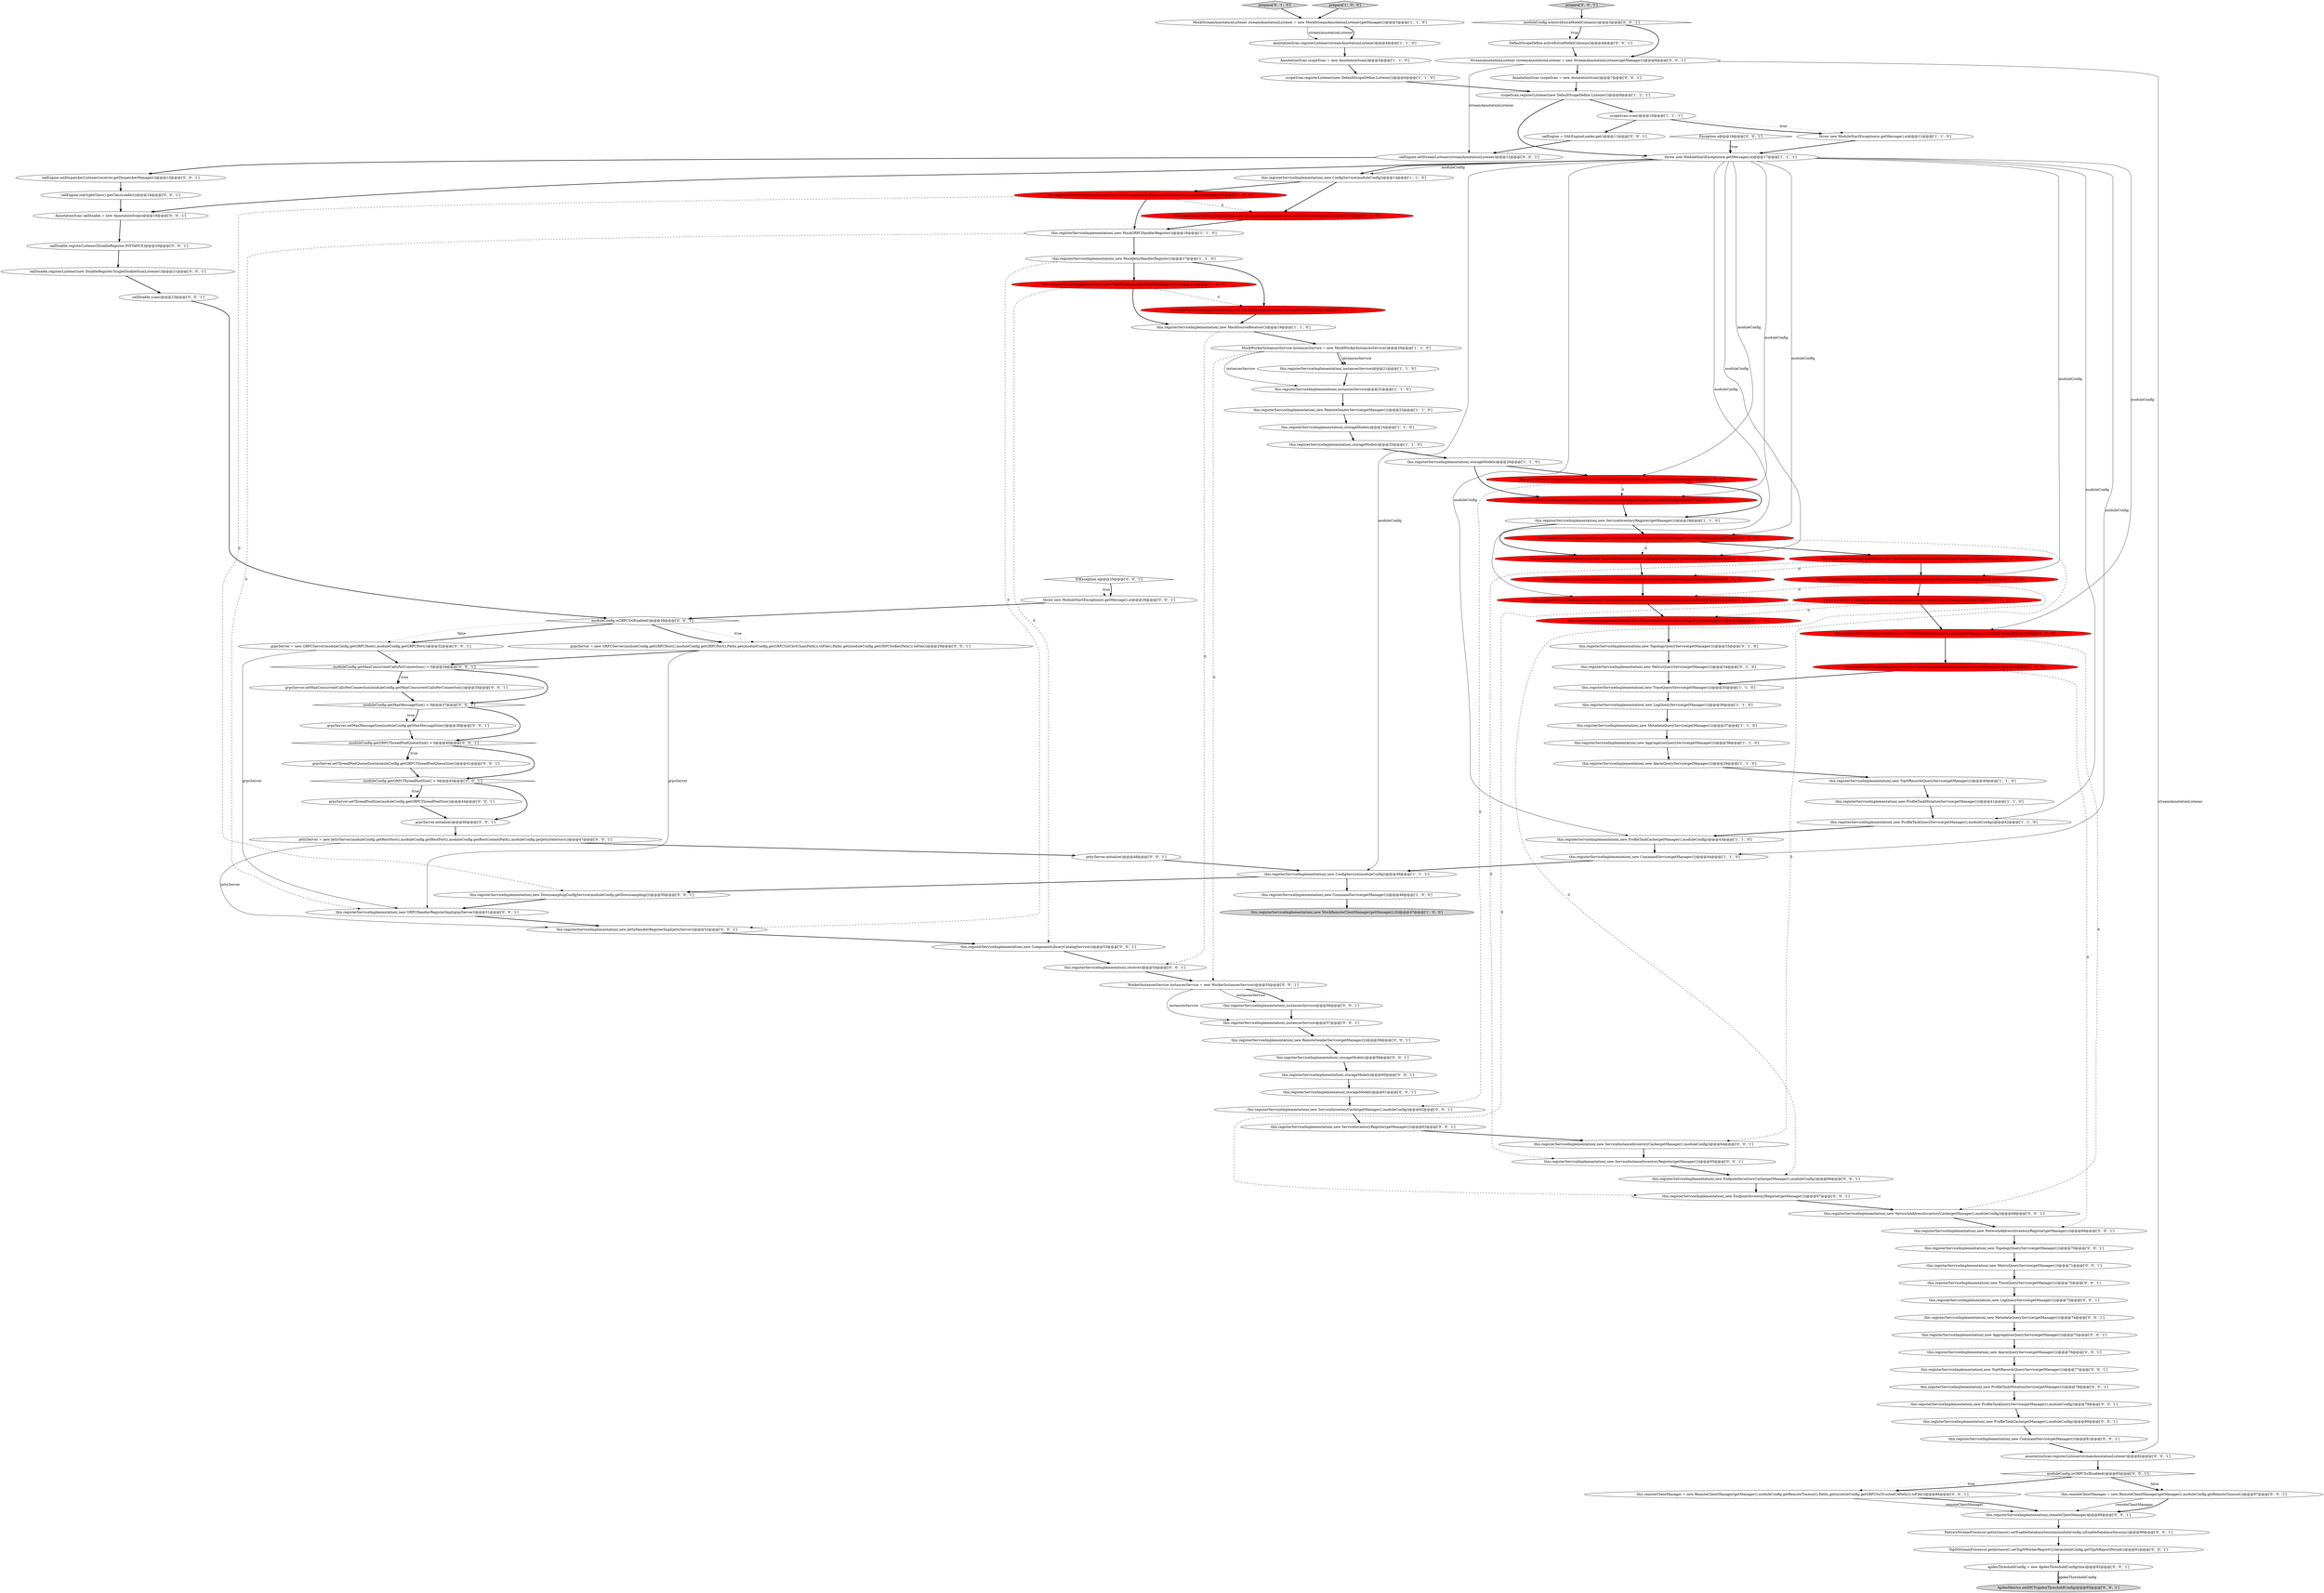 digraph {
61 [style = filled, label = "WorkerInstancesService instancesService = new WorkerInstancesService()@@@55@@@['0', '0', '1']", fillcolor = white, shape = ellipse image = "AAA0AAABBB3BBB"];
45 [style = filled, label = "this.registerServiceImplementation(,new TopologyQueryService(getManager()))@@@33@@@['0', '1', '0']", fillcolor = white, shape = ellipse image = "AAA0AAABBB2BBB"];
120 [style = filled, label = "prepare['0', '0', '1']", fillcolor = lightgray, shape = diamond image = "AAA0AAABBB3BBB"];
65 [style = filled, label = "IOException e@@@25@@@['0', '0', '1']", fillcolor = white, shape = diamond image = "AAA0AAABBB3BBB"];
6 [style = filled, label = "AnnotationScan scopeScan = new AnnotationScan()@@@5@@@['1', '1', '0']", fillcolor = white, shape = ellipse image = "AAA0AAABBB1BBB"];
87 [style = filled, label = "oalEngine = OALEngineLoader.get()@@@11@@@['0', '0', '1']", fillcolor = white, shape = ellipse image = "AAA0AAABBB3BBB"];
36 [style = filled, label = "this.registerServiceImplementation(,new MockRemoteClientManager(getManager(),0))@@@47@@@['1', '0', '0']", fillcolor = lightgray, shape = ellipse image = "AAA0AAABBB1BBB"];
26 [style = filled, label = "this.registerServiceImplementation(,new MetadataQueryService(getManager()))@@@37@@@['1', '1', '0']", fillcolor = white, shape = ellipse image = "AAA0AAABBB1BBB"];
93 [style = filled, label = "grpcServer.initialize()@@@46@@@['0', '0', '1']", fillcolor = white, shape = ellipse image = "AAA0AAABBB3BBB"];
25 [style = filled, label = "this.registerServiceImplementation(,new ConfigService(moduleConfig))@@@49@@@['1', '1', '1']", fillcolor = white, shape = ellipse image = "AAA0AAABBB1BBB"];
77 [style = filled, label = "this.registerServiceImplementation(,new TraceQueryService(getManager()))@@@72@@@['0', '0', '1']", fillcolor = white, shape = ellipse image = "AAA0AAABBB3BBB"];
117 [style = filled, label = "grpcServer = new GRPCServer(moduleConfig.getGRPCHost(),moduleConfig.getGRPCPort(),Paths.get(moduleConfig.getGRPCSslCertChainPath()).toFile(),Paths.get(moduleConfig.getGRPCSslKeyPath()).toFile())@@@29@@@['0', '0', '1']", fillcolor = white, shape = ellipse image = "AAA0AAABBB3BBB"];
103 [style = filled, label = "this.remoteClientManager = new RemoteClientManager(getManager(),moduleConfig.getRemoteTimeout(),Paths.get(moduleConfig.getGRPCSslTrustedCAPath()).toFile())@@@84@@@['0', '0', '1']", fillcolor = white, shape = ellipse image = "AAA0AAABBB3BBB"];
119 [style = filled, label = "annotationScan.registerListener(streamAnnotationListener)@@@82@@@['0', '0', '1']", fillcolor = white, shape = ellipse image = "AAA0AAABBB3BBB"];
55 [style = filled, label = "this.registerServiceImplementation(,new ServiceInstanceInventoryCache(getManager(),moduleConfig))@@@64@@@['0', '0', '1']", fillcolor = white, shape = ellipse image = "AAA0AAABBB3BBB"];
92 [style = filled, label = "this.registerServiceImplementation(,new DownsamplingConfigService(moduleConfig.getDownsampling()))@@@50@@@['0', '0', '1']", fillcolor = white, shape = ellipse image = "AAA0AAABBB3BBB"];
112 [style = filled, label = "this.registerServiceImplementation(,new EndpointInventoryCache(getManager(),moduleConfig))@@@66@@@['0', '0', '1']", fillcolor = white, shape = ellipse image = "AAA0AAABBB3BBB"];
71 [style = filled, label = "moduleConfig.isActiveExtraModelColumns()@@@3@@@['0', '0', '1']", fillcolor = white, shape = diamond image = "AAA0AAABBB3BBB"];
41 [style = filled, label = "this.registerServiceImplementation(,storageModels)@@@24@@@['1', '1', '0']", fillcolor = white, shape = ellipse image = "AAA0AAABBB1BBB"];
8 [style = filled, label = "this.registerServiceImplementation(,new MockJettyHandlerRegister())@@@17@@@['1', '1', '0']", fillcolor = white, shape = ellipse image = "AAA0AAABBB1BBB"];
14 [style = filled, label = "this.registerServiceImplementation(,new RemoteSenderService(getManager()))@@@23@@@['1', '1', '0']", fillcolor = white, shape = ellipse image = "AAA0AAABBB1BBB"];
38 [style = filled, label = "scopeScan.registerListener(new DefaultScopeDefine.Listener())@@@8@@@['1', '1', '1']", fillcolor = white, shape = ellipse image = "AAA0AAABBB1BBB"];
99 [style = filled, label = "throw new ModuleStartException(e.getMessage(),e)@@@26@@@['0', '0', '1']", fillcolor = white, shape = ellipse image = "AAA0AAABBB3BBB"];
53 [style = filled, label = "this.registerServiceImplementation(,new CommandService(getManager()))@@@81@@@['0', '0', '1']", fillcolor = white, shape = ellipse image = "AAA0AAABBB3BBB"];
95 [style = filled, label = "this.registerServiceImplementation(,remoteClientManager)@@@89@@@['0', '0', '1']", fillcolor = white, shape = ellipse image = "AAA0AAABBB3BBB"];
113 [style = filled, label = "jettyServer.initialize()@@@48@@@['0', '0', '1']", fillcolor = white, shape = ellipse image = "AAA0AAABBB3BBB"];
122 [style = filled, label = "moduleConfig.getGRPCThreadPoolSize() > 0@@@43@@@['0', '0', '1']", fillcolor = white, shape = diamond image = "AAA0AAABBB3BBB"];
40 [style = filled, label = "this.registerServiceImplementation(,new LogQueryService(getManager()))@@@36@@@['1', '1', '0']", fillcolor = white, shape = ellipse image = "AAA0AAABBB1BBB"];
66 [style = filled, label = "apdexThresholdConfig = new ApdexThresholdConfig(this)@@@92@@@['0', '0', '1']", fillcolor = white, shape = ellipse image = "AAA0AAABBB3BBB"];
105 [style = filled, label = "this.registerServiceImplementation(,new EndpointInventoryRegister(getManager()))@@@67@@@['0', '0', '1']", fillcolor = white, shape = ellipse image = "AAA0AAABBB3BBB"];
60 [style = filled, label = "oalDisable.registerListener(new DisableRegister.SingleDisableScanListener())@@@21@@@['0', '0', '1']", fillcolor = white, shape = ellipse image = "AAA0AAABBB3BBB"];
108 [style = filled, label = "moduleConfig.getMaxConcurrentCallsPerConnection() > 0@@@34@@@['0', '0', '1']", fillcolor = white, shape = diamond image = "AAA0AAABBB3BBB"];
43 [style = filled, label = "this.registerServiceImplementation(,new ServiceInstanceInventoryRegister(getManager()))@@@30@@@['0', '1', '0']", fillcolor = red, shape = ellipse image = "AAA1AAABBB2BBB"];
11 [style = filled, label = "scopeScan.scan()@@@10@@@['1', '1', '1']", fillcolor = white, shape = ellipse image = "AAA0AAABBB1BBB"];
78 [style = filled, label = "this.registerServiceImplementation(,new AggregationQueryService(getManager()))@@@75@@@['0', '0', '1']", fillcolor = white, shape = ellipse image = "AAA0AAABBB3BBB"];
88 [style = filled, label = "this.registerServiceImplementation(,new AlarmQueryService(getManager()))@@@76@@@['0', '0', '1']", fillcolor = white, shape = ellipse image = "AAA0AAABBB3BBB"];
107 [style = filled, label = "DefaultScopeDefine.activeExtraModelColumns()@@@4@@@['0', '0', '1']", fillcolor = white, shape = ellipse image = "AAA0AAABBB3BBB"];
79 [style = filled, label = "this.registerServiceImplementation(,new TopologyQueryService(getManager()))@@@70@@@['0', '0', '1']", fillcolor = white, shape = ellipse image = "AAA0AAABBB3BBB"];
17 [style = filled, label = "scopeScan.registerListener(new DefaultScopeDefine.Listener())@@@6@@@['1', '1', '0']", fillcolor = white, shape = ellipse image = "AAA0AAABBB1BBB"];
21 [style = filled, label = "throw new ModuleStartException(e.getMessage(),e)@@@11@@@['1', '1', '0']", fillcolor = white, shape = ellipse image = "AAA0AAABBB1BBB"];
73 [style = filled, label = "this.registerServiceImplementation(,new ServiceInstanceInventoryRegister(getManager()))@@@65@@@['0', '0', '1']", fillcolor = white, shape = ellipse image = "AAA0AAABBB3BBB"];
110 [style = filled, label = "this.registerServiceImplementation(,new LogQueryService(getManager()))@@@73@@@['0', '0', '1']", fillcolor = white, shape = ellipse image = "AAA0AAABBB3BBB"];
4 [style = filled, label = "this.registerServiceImplementation(,new EndpointInventoryRegister(getManager()))@@@32@@@['1', '0', '0']", fillcolor = red, shape = ellipse image = "AAA1AAABBB1BBB"];
111 [style = filled, label = "ApdexMetrics.setDICT(apdexThresholdConfig)@@@93@@@['0', '0', '1']", fillcolor = lightgray, shape = ellipse image = "AAA0AAABBB3BBB"];
63 [style = filled, label = "TopNStreamProcessor.getInstance().setTopNWorkerReportCycle(moduleConfig.getTopNReportPeriod())@@@91@@@['0', '0', '1']", fillcolor = white, shape = ellipse image = "AAA0AAABBB3BBB"];
115 [style = filled, label = "this.registerServiceImplementation(,new TopNRecordsQueryService(getManager()))@@@77@@@['0', '0', '1']", fillcolor = white, shape = ellipse image = "AAA0AAABBB3BBB"];
74 [style = filled, label = "this.registerServiceImplementation(,new MetadataQueryService(getManager()))@@@74@@@['0', '0', '1']", fillcolor = white, shape = ellipse image = "AAA0AAABBB3BBB"];
44 [style = filled, label = "this.registerServiceImplementation(,new ServiceInventoryCache(getManager(),moduleConfig))@@@27@@@['0', '1', '0']", fillcolor = red, shape = ellipse image = "AAA1AAABBB2BBB"];
22 [style = filled, label = "prepare['1', '0', '0']", fillcolor = lightgray, shape = diamond image = "AAA0AAABBB1BBB"];
82 [style = filled, label = "grpcServer.setThreadPoolQueueSize(moduleConfig.getGRPCThreadPoolQueueSize())@@@41@@@['0', '0', '1']", fillcolor = white, shape = ellipse image = "AAA0AAABBB3BBB"];
86 [style = filled, label = "this.registerServiceImplementation(,new GRPCHandlerRegisterImpl(grpcServer))@@@51@@@['0', '0', '1']", fillcolor = white, shape = ellipse image = "AAA0AAABBB3BBB"];
100 [style = filled, label = "this.registerServiceImplementation(,receiver)@@@54@@@['0', '0', '1']", fillcolor = white, shape = ellipse image = "AAA0AAABBB3BBB"];
18 [style = filled, label = "this.registerServiceImplementation(,new NetworkAddressInventoryCache(getManager(),moduleConfig))@@@33@@@['1', '0', '0']", fillcolor = red, shape = ellipse image = "AAA1AAABBB1BBB"];
15 [style = filled, label = "this.registerServiceImplementation(,new ProfileTaskMutationService(getManager()))@@@41@@@['1', '1', '0']", fillcolor = white, shape = ellipse image = "AAA0AAABBB1BBB"];
33 [style = filled, label = "this.registerServiceImplementation(,new AlarmQueryService(getManager()))@@@39@@@['1', '1', '0']", fillcolor = white, shape = ellipse image = "AAA0AAABBB1BBB"];
114 [style = filled, label = "this.registerServiceImplementation(,storageModels)@@@61@@@['0', '0', '1']", fillcolor = white, shape = ellipse image = "AAA0AAABBB3BBB"];
104 [style = filled, label = "this.registerServiceImplementation(,storageModels)@@@60@@@['0', '0', '1']", fillcolor = white, shape = ellipse image = "AAA0AAABBB3BBB"];
91 [style = filled, label = "StreamAnnotationListener streamAnnotationListener = new StreamAnnotationListener(getManager())@@@6@@@['0', '0', '1']", fillcolor = white, shape = ellipse image = "AAA0AAABBB3BBB"];
54 [style = filled, label = "this.registerServiceImplementation(,new ServiceInventoryCache(getManager(),moduleConfig))@@@62@@@['0', '0', '1']", fillcolor = white, shape = ellipse image = "AAA0AAABBB3BBB"];
97 [style = filled, label = "Exception e@@@16@@@['0', '0', '1']", fillcolor = white, shape = diamond image = "AAA0AAABBB3BBB"];
46 [style = filled, label = "this.registerServiceImplementation(,new NetworkAddressInventoryRegister(getManager()))@@@32@@@['0', '1', '0']", fillcolor = red, shape = ellipse image = "AAA1AAABBB2BBB"];
50 [style = filled, label = "this.registerServiceImplementation(,new DownsamplingConfigService(Collections.emptyList()))@@@15@@@['0', '1', '0']", fillcolor = red, shape = ellipse image = "AAA1AAABBB2BBB"];
19 [style = filled, label = "this.registerServiceImplementation(,new CommandService(getManager()))@@@44@@@['1', '1', '0']", fillcolor = white, shape = ellipse image = "AAA0AAABBB1BBB"];
5 [style = filled, label = "this.registerServiceImplementation(,new MockGRPCHandlerRegister())@@@16@@@['1', '1', '0']", fillcolor = white, shape = ellipse image = "AAA0AAABBB1BBB"];
28 [style = filled, label = "this.registerServiceImplementation(,new ServiceInventoryRegister(getManager()))@@@28@@@['1', '1', '0']", fillcolor = white, shape = ellipse image = "AAA0AAABBB1BBB"];
29 [style = filled, label = "this.registerServiceImplementation(,new NetworkAddressInventoryRegister(getManager()))@@@34@@@['1', '0', '0']", fillcolor = red, shape = ellipse image = "AAA1AAABBB1BBB"];
37 [style = filled, label = "this.registerServiceImplementation(,instancesService)@@@21@@@['1', '1', '0']", fillcolor = white, shape = ellipse image = "AAA0AAABBB1BBB"];
123 [style = filled, label = "AnnotationScan scopeScan = new AnnotationScan()@@@7@@@['0', '0', '1']", fillcolor = white, shape = ellipse image = "AAA0AAABBB3BBB"];
75 [style = filled, label = "oalEngine.setDispatcherListener(receiver.getDispatcherManager())@@@13@@@['0', '0', '1']", fillcolor = white, shape = ellipse image = "AAA0AAABBB3BBB"];
80 [style = filled, label = "this.remoteClientManager = new RemoteClientManager(getManager(),moduleConfig.getRemoteTimeout())@@@87@@@['0', '0', '1']", fillcolor = white, shape = ellipse image = "AAA0AAABBB3BBB"];
98 [style = filled, label = "grpcServer.setMaxMessageSize(moduleConfig.getMaxMessageSize())@@@38@@@['0', '0', '1']", fillcolor = white, shape = ellipse image = "AAA0AAABBB3BBB"];
13 [style = filled, label = "throw new ModuleStartException(e.getMessage(),e)@@@17@@@['1', '1', '1']", fillcolor = white, shape = ellipse image = "AAA0AAABBB1BBB"];
89 [style = filled, label = "this.registerServiceImplementation(,new RemoteSenderService(getManager()))@@@58@@@['0', '0', '1']", fillcolor = white, shape = ellipse image = "AAA0AAABBB3BBB"];
69 [style = filled, label = "moduleConfig.isGRPCSslEnabled()@@@83@@@['0', '0', '1']", fillcolor = white, shape = diamond image = "AAA0AAABBB3BBB"];
64 [style = filled, label = "this.registerServiceImplementation(,new ProfileTaskCache(getManager(),moduleConfig))@@@80@@@['0', '0', '1']", fillcolor = white, shape = ellipse image = "AAA0AAABBB3BBB"];
49 [style = filled, label = "this.registerServiceImplementation(,new MockComponentLibraryCatalogService())@@@18@@@['0', '1', '0']", fillcolor = red, shape = ellipse image = "AAA1AAABBB2BBB"];
102 [style = filled, label = "moduleConfig.getMaxMessageSize() > 0@@@37@@@['0', '0', '1']", fillcolor = white, shape = diamond image = "AAA0AAABBB3BBB"];
1 [style = filled, label = "this.registerServiceImplementation(,new ServiceInstanceInventoryCache(getManager(),moduleConfig))@@@29@@@['1', '0', '0']", fillcolor = red, shape = ellipse image = "AAA1AAABBB1BBB"];
106 [style = filled, label = "this.registerServiceImplementation(,new JettyHandlerRegisterImpl(jettyServer))@@@52@@@['0', '0', '1']", fillcolor = white, shape = ellipse image = "AAA0AAABBB3BBB"];
3 [style = filled, label = "this.registerServiceImplementation(,new DownsamplingConfigService(Collections.emptyList()))@@@15@@@['1', '0', '0']", fillcolor = red, shape = ellipse image = "AAA1AAABBB1BBB"];
2 [style = filled, label = "MockStreamAnnotationListener streamAnnotationListener = new MockStreamAnnotationListener(getManager())@@@3@@@['1', '1', '0']", fillcolor = white, shape = ellipse image = "AAA0AAABBB1BBB"];
85 [style = filled, label = "grpcServer = new GRPCServer(moduleConfig.getGRPCHost(),moduleConfig.getGRPCPort())@@@32@@@['0', '0', '1']", fillcolor = white, shape = ellipse image = "AAA0AAABBB3BBB"];
109 [style = filled, label = "moduleConfig.getGRPCThreadPoolQueueSize() > 0@@@40@@@['0', '0', '1']", fillcolor = white, shape = diamond image = "AAA0AAABBB3BBB"];
39 [style = filled, label = "this.registerServiceImplementation(,new MockComponentLibraryCatalogService())@@@18@@@['1', '0', '0']", fillcolor = red, shape = ellipse image = "AAA1AAABBB1BBB"];
62 [style = filled, label = "this.registerServiceImplementation(,new ServiceInventoryRegister(getManager()))@@@63@@@['0', '0', '1']", fillcolor = white, shape = ellipse image = "AAA0AAABBB3BBB"];
23 [style = filled, label = "this.registerServiceImplementation(,new TopNRecordsQueryService(getManager()))@@@40@@@['1', '1', '0']", fillcolor = white, shape = ellipse image = "AAA0AAABBB1BBB"];
47 [style = filled, label = "this.registerServiceImplementation(,new MetricQueryService(getManager()))@@@34@@@['0', '1', '0']", fillcolor = white, shape = ellipse image = "AAA0AAABBB2BBB"];
56 [style = filled, label = "this.registerServiceImplementation(,new NetworkAddressInventoryRegister(getManager()))@@@69@@@['0', '0', '1']", fillcolor = white, shape = ellipse image = "AAA0AAABBB3BBB"];
24 [style = filled, label = "MockWorkerInstancesService instancesService = new MockWorkerInstancesService()@@@20@@@['1', '1', '0']", fillcolor = white, shape = ellipse image = "AAA0AAABBB1BBB"];
31 [style = filled, label = "this.registerServiceImplementation(,new MockSourceReceiver())@@@19@@@['1', '1', '0']", fillcolor = white, shape = ellipse image = "AAA0AAABBB1BBB"];
84 [style = filled, label = "this.registerServiceImplementation(,new ProfileTaskMutationService(getManager()))@@@78@@@['0', '0', '1']", fillcolor = white, shape = ellipse image = "AAA0AAABBB3BBB"];
90 [style = filled, label = "this.registerServiceImplementation(,storageModels)@@@59@@@['0', '0', '1']", fillcolor = white, shape = ellipse image = "AAA0AAABBB3BBB"];
68 [style = filled, label = "this.registerServiceImplementation(,new NetworkAddressInventoryCache(getManager(),moduleConfig))@@@68@@@['0', '0', '1']", fillcolor = white, shape = ellipse image = "AAA0AAABBB3BBB"];
12 [style = filled, label = "this.registerServiceImplementation(,instancesService)@@@22@@@['1', '1', '0']", fillcolor = white, shape = ellipse image = "AAA0AAABBB1BBB"];
70 [style = filled, label = "oalEngine.start(getClass().getClassLoader())@@@14@@@['0', '0', '1']", fillcolor = white, shape = ellipse image = "AAA0AAABBB3BBB"];
57 [style = filled, label = "this.registerServiceImplementation(,new ProfileTaskQueryService(getManager(),moduleConfig))@@@79@@@['0', '0', '1']", fillcolor = white, shape = ellipse image = "AAA0AAABBB3BBB"];
67 [style = filled, label = "AnnotationScan oalDisable = new AnnotationScan()@@@19@@@['0', '0', '1']", fillcolor = white, shape = ellipse image = "AAA0AAABBB3BBB"];
35 [style = filled, label = "this.registerServiceImplementation(,new AggregationQueryService(getManager()))@@@38@@@['1', '1', '0']", fillcolor = white, shape = ellipse image = "AAA0AAABBB1BBB"];
48 [style = filled, label = "this.registerServiceImplementation(,new NetworkAddressInventoryCache(getManager(),moduleConfig))@@@31@@@['0', '1', '0']", fillcolor = red, shape = ellipse image = "AAA1AAABBB2BBB"];
94 [style = filled, label = "moduleConfig.isGRPCSslEnabled()@@@28@@@['0', '0', '1']", fillcolor = white, shape = diamond image = "AAA0AAABBB3BBB"];
101 [style = filled, label = "oalDisable.scan()@@@23@@@['0', '0', '1']", fillcolor = white, shape = ellipse image = "AAA0AAABBB3BBB"];
20 [style = filled, label = "this.registerServiceImplementation(,new ProfileTaskCache(getManager(),moduleConfig))@@@43@@@['1', '1', '0']", fillcolor = white, shape = ellipse image = "AAA0AAABBB1BBB"];
118 [style = filled, label = "this.registerServiceImplementation(,instancesService)@@@57@@@['0', '0', '1']", fillcolor = white, shape = ellipse image = "AAA0AAABBB3BBB"];
30 [style = filled, label = "annotationScan.registerListener(streamAnnotationListener)@@@4@@@['1', '1', '0']", fillcolor = white, shape = ellipse image = "AAA0AAABBB1BBB"];
116 [style = filled, label = "this.registerServiceImplementation(,instancesService)@@@56@@@['0', '0', '1']", fillcolor = white, shape = ellipse image = "AAA0AAABBB3BBB"];
72 [style = filled, label = "jettyServer = new JettyServer(moduleConfig.getRestHost(),moduleConfig.getRestPort(),moduleConfig.getRestContextPath(),moduleConfig.getJettySelectors())@@@47@@@['0', '0', '1']", fillcolor = white, shape = ellipse image = "AAA0AAABBB3BBB"];
59 [style = filled, label = "oalDisable.registerListener(DisableRegister.INSTANCE)@@@20@@@['0', '0', '1']", fillcolor = white, shape = ellipse image = "AAA0AAABBB3BBB"];
83 [style = filled, label = "this.registerServiceImplementation(,new MetricQueryService(getManager()))@@@71@@@['0', '0', '1']", fillcolor = white, shape = ellipse image = "AAA0AAABBB3BBB"];
32 [style = filled, label = "this.registerServiceImplementation(,storageModels)@@@26@@@['1', '1', '0']", fillcolor = white, shape = ellipse image = "AAA0AAABBB1BBB"];
58 [style = filled, label = "this.registerServiceImplementation(,new ComponentLibraryCatalogService())@@@53@@@['0', '0', '1']", fillcolor = white, shape = ellipse image = "AAA0AAABBB3BBB"];
96 [style = filled, label = "grpcServer.setThreadPoolSize(moduleConfig.getGRPCThreadPoolSize())@@@44@@@['0', '0', '1']", fillcolor = white, shape = ellipse image = "AAA0AAABBB3BBB"];
51 [style = filled, label = "prepare['0', '1', '0']", fillcolor = lightgray, shape = diamond image = "AAA0AAABBB2BBB"];
0 [style = filled, label = "this.registerServiceImplementation(,new ServiceInstanceInventoryRegister(getManager()))@@@30@@@['1', '0', '0']", fillcolor = red, shape = ellipse image = "AAA1AAABBB1BBB"];
27 [style = filled, label = "this.registerServiceImplementation(,new ConfigService(moduleConfig))@@@14@@@['1', '1', '0']", fillcolor = white, shape = ellipse image = "AAA0AAABBB1BBB"];
121 [style = filled, label = "oalEngine.setStreamListener(streamAnnotationListener)@@@12@@@['0', '0', '1']", fillcolor = white, shape = ellipse image = "AAA0AAABBB3BBB"];
9 [style = filled, label = "this.registerServiceImplementation(,new TraceQueryService(getManager()))@@@35@@@['1', '1', '0']", fillcolor = white, shape = ellipse image = "AAA0AAABBB1BBB"];
81 [style = filled, label = "grpcServer.setMaxConcurrentCallsPerConnection(moduleConfig.getMaxConcurrentCallsPerConnection())@@@35@@@['0', '0', '1']", fillcolor = white, shape = ellipse image = "AAA0AAABBB3BBB"];
10 [style = filled, label = "this.registerServiceImplementation(,new EndpointInventoryCache(getManager(),moduleConfig))@@@31@@@['1', '0', '0']", fillcolor = red, shape = ellipse image = "AAA1AAABBB1BBB"];
7 [style = filled, label = "this.registerServiceImplementation(,new ServiceInventoryCache(getManager(),moduleConfig))@@@27@@@['1', '0', '0']", fillcolor = red, shape = ellipse image = "AAA1AAABBB1BBB"];
16 [style = filled, label = "this.registerServiceImplementation(,new ProfileTaskQueryService(getManager(),moduleConfig))@@@42@@@['1', '1', '0']", fillcolor = white, shape = ellipse image = "AAA0AAABBB1BBB"];
76 [style = filled, label = "MetricsStreamProcessor.getInstance().setEnableDatabaseSession(moduleConfig.isEnableDatabaseSession())@@@90@@@['0', '0', '1']", fillcolor = white, shape = ellipse image = "AAA0AAABBB3BBB"];
52 [style = filled, label = "this.registerServiceImplementation(,new ServiceInstanceInventoryCache(getManager(),moduleConfig))@@@29@@@['0', '1', '0']", fillcolor = red, shape = ellipse image = "AAA1AAABBB2BBB"];
42 [style = filled, label = "this.registerServiceImplementation(,storageModels)@@@25@@@['1', '1', '0']", fillcolor = white, shape = ellipse image = "AAA0AAABBB1BBB"];
34 [style = filled, label = "this.registerServiceImplementation(,new CommandService(getManager()))@@@46@@@['1', '0', '0']", fillcolor = white, shape = ellipse image = "AAA0AAABBB1BBB"];
77->110 [style = bold, label=""];
47->9 [style = bold, label=""];
122->96 [style = dotted, label="true"];
70->67 [style = bold, label=""];
1->55 [style = dashed, label="0"];
109->82 [style = bold, label=""];
25->34 [style = bold, label=""];
113->25 [style = bold, label=""];
58->100 [style = bold, label=""];
39->49 [style = dashed, label="0"];
123->38 [style = bold, label=""];
10->112 [style = dashed, label="0"];
99->94 [style = bold, label=""];
107->91 [style = bold, label=""];
85->108 [style = bold, label=""];
116->118 [style = bold, label=""];
64->53 [style = bold, label=""];
62->55 [style = bold, label=""];
69->80 [style = bold, label=""];
30->6 [style = bold, label=""];
120->71 [style = bold, label=""];
85->86 [style = solid, label="grpcServer"];
122->96 [style = bold, label=""];
17->38 [style = bold, label=""];
80->95 [style = solid, label="remoteClientManager"];
69->80 [style = dotted, label="false"];
63->66 [style = bold, label=""];
3->5 [style = bold, label=""];
50->5 [style = bold, label=""];
28->52 [style = bold, label=""];
13->16 [style = solid, label="moduleConfig"];
39->31 [style = bold, label=""];
112->105 [style = bold, label=""];
29->56 [style = dashed, label="0"];
26->35 [style = bold, label=""];
31->100 [style = dashed, label="0"];
66->111 [style = bold, label=""];
40->26 [style = bold, label=""];
81->102 [style = bold, label=""];
7->44 [style = dashed, label="0"];
13->27 [style = solid, label="moduleConfig"];
90->104 [style = bold, label=""];
66->111 [style = solid, label="apdexThresholdConfig"];
8->39 [style = bold, label=""];
8->106 [style = dashed, label="0"];
24->37 [style = solid, label="instancesService"];
24->12 [style = solid, label="instancesService"];
122->93 [style = bold, label=""];
56->79 [style = bold, label=""];
69->103 [style = dotted, label="true"];
21->13 [style = bold, label=""];
108->81 [style = dotted, label="true"];
9->40 [style = bold, label=""];
79->83 [style = bold, label=""];
114->54 [style = bold, label=""];
59->60 [style = bold, label=""];
71->107 [style = dotted, label="true"];
74->78 [style = bold, label=""];
71->107 [style = bold, label=""];
38->11 [style = bold, label=""];
91->123 [style = bold, label=""];
0->73 [style = dashed, label="0"];
13->44 [style = solid, label="moduleConfig"];
73->112 [style = bold, label=""];
54->62 [style = bold, label=""];
4->18 [style = bold, label=""];
32->7 [style = bold, label=""];
84->57 [style = bold, label=""];
1->0 [style = bold, label=""];
13->20 [style = solid, label="moduleConfig"];
24->61 [style = dashed, label="0"];
25->92 [style = bold, label=""];
13->18 [style = solid, label="moduleConfig"];
72->106 [style = solid, label="jettyServer"];
13->1 [style = solid, label="moduleConfig"];
13->48 [style = solid, label="moduleConfig"];
7->54 [style = dashed, label="0"];
2->30 [style = solid, label="streamAnnotationListener"];
91->121 [style = solid, label="streamAnnotationListener"];
19->25 [style = bold, label=""];
94->117 [style = dotted, label="true"];
108->81 [style = bold, label=""];
33->23 [style = bold, label=""];
88->115 [style = bold, label=""];
94->85 [style = bold, label=""];
117->108 [style = bold, label=""];
100->61 [style = bold, label=""];
4->105 [style = dashed, label="0"];
49->31 [style = bold, label=""];
118->89 [style = bold, label=""];
83->77 [style = bold, label=""];
34->36 [style = bold, label=""];
12->14 [style = bold, label=""];
3->92 [style = dashed, label="0"];
42->32 [style = bold, label=""];
61->116 [style = solid, label="instancesService"];
106->58 [style = bold, label=""];
39->58 [style = dashed, label="0"];
13->19 [style = solid, label="moduleConfig"];
115->84 [style = bold, label=""];
20->19 [style = bold, label=""];
16->20 [style = bold, label=""];
108->102 [style = bold, label=""];
6->17 [style = bold, label=""];
82->122 [style = bold, label=""];
109->122 [style = bold, label=""];
104->114 [style = bold, label=""];
78->88 [style = bold, label=""];
91->119 [style = solid, label="streamAnnotationListener"];
22->2 [style = bold, label=""];
80->95 [style = bold, label=""];
102->98 [style = bold, label=""];
103->95 [style = solid, label="remoteClientManager"];
31->24 [style = bold, label=""];
11->21 [style = bold, label=""];
95->76 [style = bold, label=""];
23->15 [style = bold, label=""];
94->85 [style = dotted, label="false"];
13->10 [style = solid, label="moduleConfig"];
0->43 [style = dashed, label="0"];
4->46 [style = dashed, label="0"];
86->106 [style = bold, label=""];
37->12 [style = bold, label=""];
48->46 [style = bold, label=""];
53->119 [style = bold, label=""];
101->94 [style = bold, label=""];
52->43 [style = bold, label=""];
13->27 [style = bold, label=""];
94->117 [style = bold, label=""];
7->28 [style = bold, label=""];
51->2 [style = bold, label=""];
102->98 [style = dotted, label="true"];
119->69 [style = bold, label=""];
32->44 [style = bold, label=""];
69->103 [style = bold, label=""];
105->68 [style = bold, label=""];
72->113 [style = bold, label=""];
14->41 [style = bold, label=""];
71->91 [style = bold, label=""];
75->70 [style = bold, label=""];
5->8 [style = bold, label=""];
57->64 [style = bold, label=""];
98->109 [style = bold, label=""];
55->73 [style = bold, label=""];
29->9 [style = bold, label=""];
27->3 [style = bold, label=""];
43->48 [style = bold, label=""];
35->33 [style = bold, label=""];
121->75 [style = bold, label=""];
65->99 [style = bold, label=""];
92->86 [style = bold, label=""];
65->99 [style = dotted, label="true"];
1->52 [style = dashed, label="0"];
11->87 [style = bold, label=""];
13->25 [style = solid, label="moduleConfig"];
18->68 [style = dashed, label="0"];
28->1 [style = bold, label=""];
61->118 [style = solid, label="instancesService"];
110->74 [style = bold, label=""];
15->16 [style = bold, label=""];
68->56 [style = bold, label=""];
13->7 [style = solid, label="moduleConfig"];
13->67 [style = bold, label=""];
93->72 [style = bold, label=""];
97->13 [style = dotted, label="true"];
18->29 [style = bold, label=""];
0->10 [style = bold, label=""];
3->50 [style = dashed, label="0"];
102->109 [style = bold, label=""];
44->28 [style = bold, label=""];
27->50 [style = bold, label=""];
117->86 [style = solid, label="grpcServer"];
13->52 [style = solid, label="moduleConfig"];
24->37 [style = bold, label=""];
10->48 [style = dashed, label="0"];
45->47 [style = bold, label=""];
10->4 [style = bold, label=""];
96->93 [style = bold, label=""];
97->13 [style = bold, label=""];
46->45 [style = bold, label=""];
8->49 [style = bold, label=""];
61->116 [style = bold, label=""];
89->90 [style = bold, label=""];
109->82 [style = dotted, label="true"];
11->21 [style = dotted, label="true"];
2->30 [style = bold, label=""];
38->13 [style = bold, label=""];
60->101 [style = bold, label=""];
76->63 [style = bold, label=""];
5->86 [style = dashed, label="0"];
103->95 [style = bold, label=""];
87->121 [style = bold, label=""];
67->59 [style = bold, label=""];
41->42 [style = bold, label=""];
}
